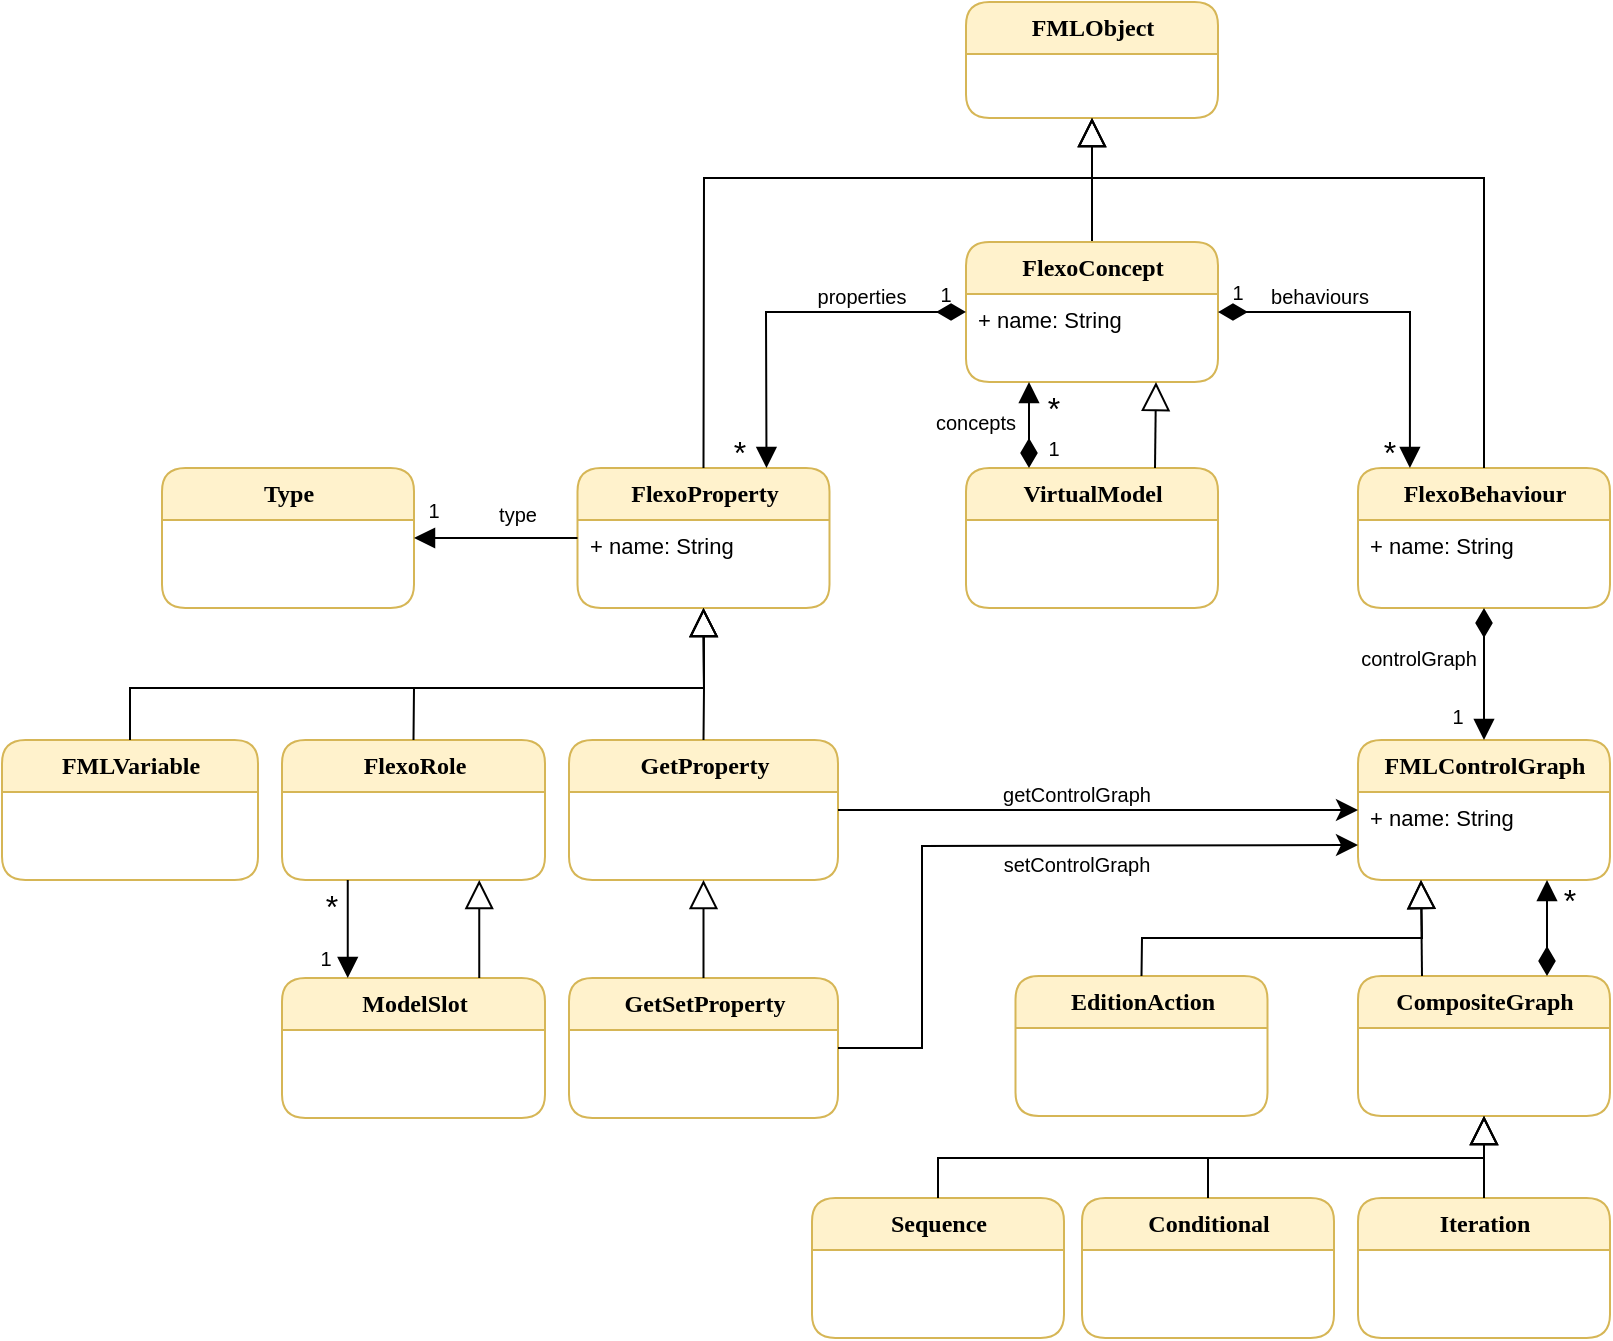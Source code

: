 <mxfile version="15.2.9" type="github">
  <diagram id="sEFRr4wUanCQYCdafpWD" name="Page-1">
    <mxGraphModel dx="2084" dy="1862" grid="1" gridSize="10" guides="1" tooltips="1" connect="1" arrows="1" fold="1" page="1" pageScale="1" pageWidth="850" pageHeight="1100" math="0" shadow="0">
      <root>
        <mxCell id="0" />
        <mxCell id="1" parent="0" />
        <mxCell id="y19e_6FGH_JvGNeWYl3u-1" value="&lt;font style=&quot;font-size: 12px&quot;&gt;&lt;b&gt;FMLObject&lt;/b&gt;&lt;/font&gt;" style="swimlane;html=1;fontStyle=0;childLayout=stackLayout;horizontal=1;startSize=26;fillColor=#fff2cc;horizontalStack=0;resizeParent=1;resizeLast=0;collapsible=1;marginBottom=0;swimlaneFillColor=#ffffff;rounded=1;shadow=0;comic=0;labelBackgroundColor=none;strokeWidth=1;fontFamily=Verdana;fontSize=10;align=center;strokeColor=#d6b656;sketch=0;swimlaneLine=1;glass=0;" parent="1" vertex="1">
          <mxGeometry x="-38" y="-1080" width="126" height="58" as="geometry" />
        </mxCell>
        <mxCell id="y19e_6FGH_JvGNeWYl3u-2" value="" style="endArrow=block;endSize=12;endFill=0;html=1;exitX=0.5;exitY=0;exitDx=0;exitDy=0;rounded=0;" parent="1" source="y19e_6FGH_JvGNeWYl3u-3" target="y19e_6FGH_JvGNeWYl3u-1" edge="1">
          <mxGeometry width="160" relative="1" as="geometry">
            <mxPoint x="-259" y="-620" as="sourcePoint" />
            <mxPoint x="-84" y="-682" as="targetPoint" />
          </mxGeometry>
        </mxCell>
        <mxCell id="y19e_6FGH_JvGNeWYl3u-3" value="&lt;font style=&quot;font-size: 12px&quot;&gt;&lt;b&gt;FlexoConcept&lt;/b&gt;&lt;/font&gt;" style="swimlane;html=1;fontStyle=0;childLayout=stackLayout;horizontal=1;startSize=26;fillColor=#fff2cc;horizontalStack=0;resizeParent=1;resizeLast=0;collapsible=1;marginBottom=0;swimlaneFillColor=#ffffff;rounded=1;shadow=0;comic=0;labelBackgroundColor=none;strokeWidth=1;fontFamily=Verdana;fontSize=10;align=center;strokeColor=#d6b656;" parent="1" vertex="1">
          <mxGeometry x="-38" y="-960" width="126" height="70" as="geometry" />
        </mxCell>
        <mxCell id="y19e_6FGH_JvGNeWYl3u-4" value="+ name: String" style="text;html=1;strokeColor=none;fillColor=none;align=left;verticalAlign=top;spacingLeft=4;spacingRight=4;whiteSpace=wrap;overflow=hidden;rotatable=0;points=[[0,0.5],[1,0.5]];portConstraint=eastwest;fontSize=11;" parent="y19e_6FGH_JvGNeWYl3u-3" vertex="1">
          <mxGeometry y="26" width="126" height="18" as="geometry" />
        </mxCell>
        <mxCell id="y19e_6FGH_JvGNeWYl3u-5" value="&lt;font style=&quot;font-size: 12px&quot;&gt;&lt;b&gt;FlexoProperty&lt;/b&gt;&lt;/font&gt;" style="swimlane;html=1;fontStyle=0;childLayout=stackLayout;horizontal=1;startSize=26;fillColor=#fff2cc;horizontalStack=0;resizeParent=1;resizeLast=0;collapsible=1;marginBottom=0;swimlaneFillColor=#ffffff;rounded=1;shadow=0;comic=0;labelBackgroundColor=none;strokeWidth=1;fontFamily=Verdana;fontSize=10;align=center;strokeColor=#d6b656;" parent="1" vertex="1">
          <mxGeometry x="-232.25" y="-847" width="126" height="70" as="geometry" />
        </mxCell>
        <mxCell id="y19e_6FGH_JvGNeWYl3u-6" value="+ name: String" style="text;html=1;strokeColor=none;fillColor=none;align=left;verticalAlign=top;spacingLeft=4;spacingRight=4;whiteSpace=wrap;overflow=hidden;rotatable=0;points=[[0,0.5],[1,0.5]];portConstraint=eastwest;fontSize=11;" parent="y19e_6FGH_JvGNeWYl3u-5" vertex="1">
          <mxGeometry y="26" width="126" height="18" as="geometry" />
        </mxCell>
        <mxCell id="y19e_6FGH_JvGNeWYl3u-7" value="" style="endArrow=block;html=1;fontSize=10;entryX=0.75;entryY=0;entryDx=0;entryDy=0;exitX=0;exitY=0.5;exitDx=0;exitDy=0;endFill=1;endSize=8;startArrow=diamondThin;startFill=1;startSize=12;rounded=0;" parent="1" source="y19e_6FGH_JvGNeWYl3u-4" target="y19e_6FGH_JvGNeWYl3u-5" edge="1">
          <mxGeometry width="50" height="50" relative="1" as="geometry">
            <mxPoint x="-112" y="-790" as="sourcePoint" />
            <mxPoint x="-62" y="-840" as="targetPoint" />
            <Array as="points">
              <mxPoint x="-138" y="-925" />
            </Array>
          </mxGeometry>
        </mxCell>
        <mxCell id="y19e_6FGH_JvGNeWYl3u-8" value="&lt;font style=&quot;font-size: 16px&quot;&gt;*&lt;/font&gt;" style="text;html=1;strokeColor=none;fillColor=none;align=center;verticalAlign=middle;whiteSpace=wrap;rounded=0;fontSize=10;" parent="1" vertex="1">
          <mxGeometry x="-156" y="-865" width="10" height="20" as="geometry" />
        </mxCell>
        <mxCell id="y19e_6FGH_JvGNeWYl3u-9" value="1" style="text;html=1;strokeColor=none;fillColor=none;align=center;verticalAlign=middle;whiteSpace=wrap;rounded=0;fontSize=10;" parent="1" vertex="1">
          <mxGeometry x="-58" y="-944" width="20" height="20" as="geometry" />
        </mxCell>
        <mxCell id="y19e_6FGH_JvGNeWYl3u-10" value="properties" style="text;html=1;strokeColor=none;fillColor=none;align=center;verticalAlign=middle;whiteSpace=wrap;rounded=0;fontSize=10;" parent="1" vertex="1">
          <mxGeometry x="-120" y="-943" width="60" height="20" as="geometry" />
        </mxCell>
        <mxCell id="y19e_6FGH_JvGNeWYl3u-11" value="&lt;font style=&quot;font-size: 12px&quot;&gt;&lt;b&gt;Type&lt;/b&gt;&lt;/font&gt;" style="swimlane;html=1;fontStyle=0;childLayout=stackLayout;horizontal=1;startSize=26;fillColor=#fff2cc;horizontalStack=0;resizeParent=1;resizeLast=0;collapsible=1;marginBottom=0;swimlaneFillColor=#ffffff;rounded=1;shadow=0;comic=0;labelBackgroundColor=none;strokeWidth=1;fontFamily=Verdana;fontSize=10;align=center;strokeColor=#d6b656;" parent="1" vertex="1">
          <mxGeometry x="-440" y="-847" width="126" height="70" as="geometry" />
        </mxCell>
        <mxCell id="y19e_6FGH_JvGNeWYl3u-12" value="" style="endArrow=block;html=1;fontSize=10;entryX=1;entryY=0.5;entryDx=0;entryDy=0;exitX=0;exitY=0.5;exitDx=0;exitDy=0;endFill=1;rounded=0;startSize=6;endSize=8;" parent="1" source="y19e_6FGH_JvGNeWYl3u-6" target="y19e_6FGH_JvGNeWYl3u-11" edge="1">
          <mxGeometry width="50" height="50" relative="1" as="geometry">
            <mxPoint x="-302" y="-833" as="sourcePoint" />
            <mxPoint x="-406" y="-833" as="targetPoint" />
          </mxGeometry>
        </mxCell>
        <mxCell id="y19e_6FGH_JvGNeWYl3u-13" value="type" style="text;html=1;strokeColor=none;fillColor=none;align=center;verticalAlign=middle;whiteSpace=wrap;rounded=0;fontSize=10;" parent="1" vertex="1">
          <mxGeometry x="-292.25" y="-834" width="60" height="20" as="geometry" />
        </mxCell>
        <mxCell id="y19e_6FGH_JvGNeWYl3u-17" value="&lt;font style=&quot;font-size: 12px&quot;&gt;&lt;b&gt;FMLVariable&lt;/b&gt;&lt;/font&gt;" style="swimlane;html=1;fontStyle=0;childLayout=stackLayout;horizontal=1;startSize=26;fillColor=#fff2cc;horizontalStack=0;resizeParent=1;resizeLast=0;collapsible=1;marginBottom=0;swimlaneFillColor=#ffffff;rounded=1;shadow=0;comic=0;labelBackgroundColor=none;strokeWidth=1;fontFamily=Verdana;fontSize=10;align=center;strokeColor=#d6b656;" parent="1" vertex="1">
          <mxGeometry x="-520" y="-711" width="128" height="70" as="geometry" />
        </mxCell>
        <mxCell id="y19e_6FGH_JvGNeWYl3u-19" value="&lt;font style=&quot;font-size: 12px&quot;&gt;&lt;b&gt;FlexoRole&lt;/b&gt;&lt;/font&gt;" style="swimlane;html=1;fontStyle=0;childLayout=stackLayout;horizontal=1;startSize=26;fillColor=#fff2cc;horizontalStack=0;resizeParent=1;resizeLast=0;collapsible=1;marginBottom=0;swimlaneFillColor=#ffffff;rounded=1;shadow=0;comic=0;labelBackgroundColor=none;strokeWidth=1;fontFamily=Verdana;fontSize=10;align=center;strokeColor=#d6b656;" parent="1" vertex="1">
          <mxGeometry x="-380" y="-711" width="131.5" height="70" as="geometry" />
        </mxCell>
        <mxCell id="y19e_6FGH_JvGNeWYl3u-21" value="&lt;font style=&quot;font-size: 12px&quot;&gt;&lt;b&gt;GetProperty&lt;/b&gt;&lt;/font&gt;" style="swimlane;html=1;fontStyle=0;childLayout=stackLayout;horizontal=1;startSize=26;fillColor=#fff2cc;horizontalStack=0;resizeParent=1;resizeLast=0;collapsible=1;marginBottom=0;swimlaneFillColor=#ffffff;rounded=1;shadow=0;comic=0;labelBackgroundColor=none;strokeWidth=1;fontFamily=Verdana;fontSize=10;align=center;strokeColor=#d6b656;" parent="1" vertex="1">
          <mxGeometry x="-236.5" y="-711" width="134.5" height="70" as="geometry" />
        </mxCell>
        <mxCell id="y19e_6FGH_JvGNeWYl3u-22" value="&lt;font style=&quot;font-size: 12px&quot;&gt;&lt;b&gt;GetSetProperty&lt;/b&gt;&lt;/font&gt;" style="swimlane;html=1;fontStyle=0;childLayout=stackLayout;horizontal=1;startSize=26;fillColor=#fff2cc;horizontalStack=0;resizeParent=1;resizeLast=0;collapsible=1;marginBottom=0;swimlaneFillColor=#ffffff;rounded=1;shadow=0;comic=0;labelBackgroundColor=none;strokeWidth=1;fontFamily=Verdana;fontSize=10;align=center;strokeColor=#d6b656;" parent="1" vertex="1">
          <mxGeometry x="-236.5" y="-592" width="134.5" height="70" as="geometry" />
        </mxCell>
        <mxCell id="y19e_6FGH_JvGNeWYl3u-23" value="&lt;font style=&quot;font-size: 12px&quot;&gt;&lt;b&gt;VirtualModel&lt;/b&gt;&lt;/font&gt;" style="swimlane;html=1;fontStyle=0;childLayout=stackLayout;horizontal=1;startSize=26;fillColor=#fff2cc;horizontalStack=0;resizeParent=1;resizeLast=0;collapsible=1;marginBottom=0;swimlaneFillColor=#ffffff;rounded=1;shadow=0;comic=0;labelBackgroundColor=none;strokeWidth=1;fontFamily=Verdana;fontSize=10;align=center;strokeColor=#d6b656;" parent="1" vertex="1">
          <mxGeometry x="-38" y="-847" width="126" height="70" as="geometry" />
        </mxCell>
        <mxCell id="y19e_6FGH_JvGNeWYl3u-24" value="" style="endArrow=block;endSize=12;endFill=0;html=1;exitX=0.75;exitY=0;exitDx=0;exitDy=0;rounded=0;" parent="1" source="y19e_6FGH_JvGNeWYl3u-23" edge="1">
          <mxGeometry width="160" relative="1" as="geometry">
            <mxPoint x="35" y="-950" as="sourcePoint" />
            <mxPoint x="57" y="-890" as="targetPoint" />
          </mxGeometry>
        </mxCell>
        <mxCell id="y19e_6FGH_JvGNeWYl3u-25" value="" style="endArrow=block;html=1;fontSize=10;entryX=0.25;entryY=1;entryDx=0;entryDy=0;exitX=0.25;exitY=0;exitDx=0;exitDy=0;endFill=1;endSize=8;startArrow=diamondThin;startFill=1;startSize=12;" parent="1" source="y19e_6FGH_JvGNeWYl3u-23" target="y19e_6FGH_JvGNeWYl3u-3" edge="1">
          <mxGeometry width="50" height="50" relative="1" as="geometry">
            <mxPoint x="-34" y="-863" as="sourcePoint" />
            <mxPoint x="-138" y="-863" as="targetPoint" />
          </mxGeometry>
        </mxCell>
        <mxCell id="y19e_6FGH_JvGNeWYl3u-26" value="1" style="text;html=1;strokeColor=none;fillColor=none;align=center;verticalAlign=middle;whiteSpace=wrap;rounded=0;fontSize=10;" parent="1" vertex="1">
          <mxGeometry x="-4" y="-867" width="20" height="20" as="geometry" />
        </mxCell>
        <mxCell id="y19e_6FGH_JvGNeWYl3u-27" value="&lt;font style=&quot;font-size: 16px&quot;&gt;*&lt;/font&gt;" style="text;html=1;strokeColor=none;fillColor=none;align=center;verticalAlign=middle;whiteSpace=wrap;rounded=0;fontSize=10;" parent="1" vertex="1">
          <mxGeometry x="1" y="-887" width="10" height="20" as="geometry" />
        </mxCell>
        <mxCell id="y19e_6FGH_JvGNeWYl3u-33" value="" style="endArrow=block;endSize=12;endFill=0;html=1;exitX=0.5;exitY=0;exitDx=0;exitDy=0;rounded=0;entryX=0.5;entryY=1;entryDx=0;entryDy=0;" parent="1" source="y19e_6FGH_JvGNeWYl3u-17" target="y19e_6FGH_JvGNeWYl3u-5" edge="1">
          <mxGeometry width="160" relative="1" as="geometry">
            <mxPoint x="-747" y="-707" as="sourcePoint" />
            <mxPoint x="-229" y="-767" as="targetPoint" />
            <Array as="points">
              <mxPoint x="-456" y="-737" />
              <mxPoint x="-169" y="-737" />
            </Array>
          </mxGeometry>
        </mxCell>
        <mxCell id="y19e_6FGH_JvGNeWYl3u-34" value="" style="endArrow=block;endSize=12;endFill=0;html=1;exitX=0.5;exitY=0;exitDx=0;exitDy=0;rounded=0;entryX=0.5;entryY=1;entryDx=0;entryDy=0;" parent="1" source="y19e_6FGH_JvGNeWYl3u-19" target="y19e_6FGH_JvGNeWYl3u-5" edge="1">
          <mxGeometry width="160" relative="1" as="geometry">
            <mxPoint x="-608" y="-707" as="sourcePoint" />
            <mxPoint x="-192" y="-767" as="targetPoint" />
            <Array as="points">
              <mxPoint x="-314" y="-737" />
              <mxPoint x="-169" y="-737" />
            </Array>
          </mxGeometry>
        </mxCell>
        <mxCell id="y19e_6FGH_JvGNeWYl3u-36" value="" style="endArrow=block;endSize=12;endFill=0;html=1;exitX=0.5;exitY=0;exitDx=0;exitDy=0;rounded=0;entryX=0.5;entryY=1;entryDx=0;entryDy=0;" parent="1" source="y19e_6FGH_JvGNeWYl3u-21" target="y19e_6FGH_JvGNeWYl3u-5" edge="1">
          <mxGeometry width="160" relative="1" as="geometry">
            <mxPoint x="-313.5" y="-707" as="sourcePoint" />
            <mxPoint x="-229" y="-767" as="targetPoint" />
            <Array as="points">
              <mxPoint x="-169" y="-737" />
            </Array>
          </mxGeometry>
        </mxCell>
        <mxCell id="y19e_6FGH_JvGNeWYl3u-37" value="" style="endArrow=block;endSize=12;endFill=0;html=1;exitX=0.5;exitY=0;exitDx=0;exitDy=0;rounded=0;entryX=0.5;entryY=1;entryDx=0;entryDy=0;" parent="1" source="y19e_6FGH_JvGNeWYl3u-22" target="y19e_6FGH_JvGNeWYl3u-21" edge="1">
          <mxGeometry width="160" relative="1" as="geometry">
            <mxPoint x="-159.25" y="-701" as="sourcePoint" />
            <mxPoint x="-229" y="-761" as="targetPoint" />
          </mxGeometry>
        </mxCell>
        <mxCell id="y19e_6FGH_JvGNeWYl3u-38" value="&lt;div&gt;&lt;font style=&quot;font-size: 12px&quot;&gt;&lt;b&gt;ModelSlot&lt;/b&gt;&lt;/font&gt;&lt;/div&gt;" style="swimlane;html=1;fontStyle=0;childLayout=stackLayout;horizontal=1;startSize=26;fillColor=#fff2cc;horizontalStack=0;resizeParent=1;resizeLast=0;collapsible=1;marginBottom=0;swimlaneFillColor=#ffffff;rounded=1;shadow=0;comic=0;labelBackgroundColor=none;strokeWidth=1;fontFamily=Verdana;fontSize=10;align=center;strokeColor=#d6b656;" parent="1" vertex="1">
          <mxGeometry x="-380" y="-592" width="131.5" height="70" as="geometry" />
        </mxCell>
        <mxCell id="y19e_6FGH_JvGNeWYl3u-39" value="" style="endArrow=block;endSize=12;endFill=0;html=1;exitX=0.75;exitY=0;exitDx=0;exitDy=0;rounded=0;entryX=0.75;entryY=1;entryDx=0;entryDy=0;" parent="1" source="y19e_6FGH_JvGNeWYl3u-38" target="y19e_6FGH_JvGNeWYl3u-19" edge="1">
          <mxGeometry width="160" relative="1" as="geometry">
            <mxPoint x="-304.25" y="-701" as="sourcePoint" />
            <mxPoint x="-330" y="-621" as="targetPoint" />
          </mxGeometry>
        </mxCell>
        <mxCell id="y19e_6FGH_JvGNeWYl3u-40" value="&lt;font style=&quot;font-size: 12px&quot;&gt;&lt;b&gt;FlexoBehaviour&lt;/b&gt;&lt;/font&gt;" style="swimlane;html=1;fontStyle=0;childLayout=stackLayout;horizontal=1;startSize=26;fillColor=#fff2cc;horizontalStack=0;resizeParent=1;resizeLast=0;collapsible=1;marginBottom=0;swimlaneFillColor=#ffffff;rounded=1;shadow=0;comic=0;labelBackgroundColor=none;strokeWidth=1;fontFamily=Verdana;fontSize=10;align=center;strokeColor=#d6b656;" parent="1" vertex="1">
          <mxGeometry x="158" y="-847" width="126" height="70" as="geometry" />
        </mxCell>
        <mxCell id="y19e_6FGH_JvGNeWYl3u-41" value="+ name: String" style="text;html=1;strokeColor=none;fillColor=none;align=left;verticalAlign=top;spacingLeft=4;spacingRight=4;whiteSpace=wrap;overflow=hidden;rotatable=0;points=[[0,0.5],[1,0.5]];portConstraint=eastwest;fontSize=11;" parent="y19e_6FGH_JvGNeWYl3u-40" vertex="1">
          <mxGeometry y="26" width="126" height="18" as="geometry" />
        </mxCell>
        <mxCell id="y19e_6FGH_JvGNeWYl3u-42" value="" style="endArrow=block;html=1;fontSize=10;entryX=0.206;entryY=0;entryDx=0;entryDy=0;exitX=1;exitY=0.5;exitDx=0;exitDy=0;endFill=1;endSize=8;startArrow=diamondThin;startFill=1;startSize=12;entryPerimeter=0;rounded=0;" parent="1" source="y19e_6FGH_JvGNeWYl3u-4" target="y19e_6FGH_JvGNeWYl3u-40" edge="1">
          <mxGeometry width="50" height="50" relative="1" as="geometry">
            <mxPoint x="192" y="-843" as="sourcePoint" />
            <mxPoint x="88" y="-843" as="targetPoint" />
            <Array as="points">
              <mxPoint x="184" y="-925" />
            </Array>
          </mxGeometry>
        </mxCell>
        <mxCell id="y19e_6FGH_JvGNeWYl3u-43" value="&lt;font style=&quot;font-size: 16px&quot;&gt;*&lt;/font&gt;" style="text;html=1;strokeColor=none;fillColor=none;align=center;verticalAlign=middle;whiteSpace=wrap;rounded=0;fontSize=10;" parent="1" vertex="1">
          <mxGeometry x="169" y="-861" width="10" height="12" as="geometry" />
        </mxCell>
        <mxCell id="y19e_6FGH_JvGNeWYl3u-44" value="1" style="text;html=1;strokeColor=none;fillColor=none;align=center;verticalAlign=middle;whiteSpace=wrap;rounded=0;fontSize=10;" parent="1" vertex="1">
          <mxGeometry x="88" y="-945" width="20" height="20" as="geometry" />
        </mxCell>
        <mxCell id="y19e_6FGH_JvGNeWYl3u-45" value="behaviours" style="text;html=1;strokeColor=none;fillColor=none;align=center;verticalAlign=middle;whiteSpace=wrap;rounded=0;fontSize=10;" parent="1" vertex="1">
          <mxGeometry x="109" y="-943" width="60" height="20" as="geometry" />
        </mxCell>
        <mxCell id="y19e_6FGH_JvGNeWYl3u-46" value="&lt;font style=&quot;font-size: 12px&quot;&gt;&lt;b&gt;FMLControlGraph&lt;/b&gt;&lt;/font&gt;" style="swimlane;html=1;fontStyle=0;childLayout=stackLayout;horizontal=1;startSize=26;fillColor=#fff2cc;horizontalStack=0;resizeParent=1;resizeLast=0;collapsible=1;marginBottom=0;swimlaneFillColor=#ffffff;rounded=1;shadow=0;comic=0;labelBackgroundColor=none;strokeWidth=1;fontFamily=Verdana;fontSize=10;align=center;strokeColor=#d6b656;" parent="1" vertex="1">
          <mxGeometry x="158" y="-711" width="126" height="70" as="geometry" />
        </mxCell>
        <mxCell id="y19e_6FGH_JvGNeWYl3u-47" value="+ name: String" style="text;html=1;strokeColor=none;fillColor=none;align=left;verticalAlign=top;spacingLeft=4;spacingRight=4;whiteSpace=wrap;overflow=hidden;rotatable=0;points=[[0,0.5],[1,0.5]];portConstraint=eastwest;fontSize=11;" parent="y19e_6FGH_JvGNeWYl3u-46" vertex="1">
          <mxGeometry y="26" width="126" height="18" as="geometry" />
        </mxCell>
        <mxCell id="y19e_6FGH_JvGNeWYl3u-48" value="" style="endArrow=block;html=1;fontSize=10;entryX=0.5;entryY=0;entryDx=0;entryDy=0;exitX=0.5;exitY=1;exitDx=0;exitDy=0;endFill=1;endSize=8;startArrow=diamondThin;startFill=1;startSize=12;" parent="1" source="y19e_6FGH_JvGNeWYl3u-40" target="y19e_6FGH_JvGNeWYl3u-46" edge="1">
          <mxGeometry width="50" height="50" relative="1" as="geometry">
            <mxPoint x="120.25" y="-841" as="sourcePoint" />
            <mxPoint x="120.25" y="-901" as="targetPoint" />
          </mxGeometry>
        </mxCell>
        <mxCell id="y19e_6FGH_JvGNeWYl3u-49" value="1" style="text;html=1;strokeColor=none;fillColor=none;align=center;verticalAlign=middle;whiteSpace=wrap;rounded=0;fontSize=10;" parent="1" vertex="1">
          <mxGeometry x="-314" y="-836" width="20" height="20" as="geometry" />
        </mxCell>
        <mxCell id="y19e_6FGH_JvGNeWYl3u-52" value="1" style="text;html=1;strokeColor=none;fillColor=none;align=center;verticalAlign=middle;whiteSpace=wrap;rounded=0;fontSize=10;" parent="1" vertex="1">
          <mxGeometry x="-368.5" y="-612" width="20" height="20" as="geometry" />
        </mxCell>
        <mxCell id="y19e_6FGH_JvGNeWYl3u-53" value="&lt;font style=&quot;font-size: 16px&quot;&gt;*&lt;/font&gt;" style="text;html=1;strokeColor=none;fillColor=none;align=center;verticalAlign=middle;whiteSpace=wrap;rounded=0;fontSize=10;" parent="1" vertex="1">
          <mxGeometry x="-360" y="-638" width="10" height="20" as="geometry" />
        </mxCell>
        <mxCell id="y19e_6FGH_JvGNeWYl3u-54" value="" style="endArrow=block;html=1;fontSize=10;exitX=0.25;exitY=1;exitDx=0;exitDy=0;endFill=1;rounded=0;startSize=6;endSize=8;entryX=0.25;entryY=0;entryDx=0;entryDy=0;" parent="1" source="y19e_6FGH_JvGNeWYl3u-19" target="y19e_6FGH_JvGNeWYl3u-38" edge="1">
          <mxGeometry width="50" height="50" relative="1" as="geometry">
            <mxPoint x="-478" y="-701" as="sourcePoint" />
            <mxPoint x="-478" y="-741" as="targetPoint" />
          </mxGeometry>
        </mxCell>
        <mxCell id="y19e_6FGH_JvGNeWYl3u-56" value="&lt;font style=&quot;font-size: 12px&quot;&gt;&lt;b&gt;EditionAction&lt;/b&gt;&lt;/font&gt;" style="swimlane;html=1;fontStyle=0;childLayout=stackLayout;horizontal=1;startSize=26;fillColor=#fff2cc;horizontalStack=0;resizeParent=1;resizeLast=0;collapsible=1;marginBottom=0;swimlaneFillColor=#ffffff;rounded=1;shadow=0;comic=0;labelBackgroundColor=none;strokeWidth=1;fontFamily=Verdana;fontSize=10;align=center;strokeColor=#d6b656;" parent="1" vertex="1">
          <mxGeometry x="-13.25" y="-593" width="126" height="70" as="geometry" />
        </mxCell>
        <mxCell id="y19e_6FGH_JvGNeWYl3u-57" value="&lt;font style=&quot;font-size: 12px&quot;&gt;&lt;b&gt;CompositeGraph&lt;/b&gt;&lt;/font&gt;" style="swimlane;html=1;fontStyle=0;childLayout=stackLayout;horizontal=1;startSize=26;fillColor=#fff2cc;horizontalStack=0;resizeParent=1;resizeLast=0;collapsible=1;marginBottom=0;swimlaneFillColor=#ffffff;rounded=1;shadow=0;comic=0;labelBackgroundColor=none;strokeWidth=1;fontFamily=Verdana;fontSize=10;align=center;strokeColor=#d6b656;" parent="1" vertex="1">
          <mxGeometry x="158" y="-593" width="126" height="70" as="geometry" />
        </mxCell>
        <mxCell id="y19e_6FGH_JvGNeWYl3u-58" value="" style="endArrow=block;endSize=12;endFill=0;html=1;rounded=0;entryX=0.25;entryY=1;entryDx=0;entryDy=0;" parent="1" target="y19e_6FGH_JvGNeWYl3u-46" edge="1">
          <mxGeometry width="160" relative="1" as="geometry">
            <mxPoint x="190" y="-593" as="sourcePoint" />
            <mxPoint x="208" y="-632" as="targetPoint" />
          </mxGeometry>
        </mxCell>
        <mxCell id="y19e_6FGH_JvGNeWYl3u-59" value="1" style="text;html=1;strokeColor=none;fillColor=none;align=center;verticalAlign=middle;whiteSpace=wrap;rounded=0;fontSize=10;" parent="1" vertex="1">
          <mxGeometry x="198" y="-733" width="20" height="20" as="geometry" />
        </mxCell>
        <mxCell id="y19e_6FGH_JvGNeWYl3u-60" value="" style="endArrow=block;html=1;fontSize=10;entryX=0.75;entryY=1;entryDx=0;entryDy=0;exitX=0.75;exitY=0;exitDx=0;exitDy=0;endFill=1;endSize=8;startArrow=diamondThin;startFill=1;startSize=12;" parent="1" source="y19e_6FGH_JvGNeWYl3u-57" target="y19e_6FGH_JvGNeWYl3u-46" edge="1">
          <mxGeometry width="50" height="50" relative="1" as="geometry">
            <mxPoint x="128" y="-602" as="sourcePoint" />
            <mxPoint x="128" y="-662" as="targetPoint" />
          </mxGeometry>
        </mxCell>
        <mxCell id="y19e_6FGH_JvGNeWYl3u-61" value="&lt;font style=&quot;font-size: 16px&quot;&gt;*&lt;/font&gt;" style="text;html=1;strokeColor=none;fillColor=none;align=center;verticalAlign=middle;whiteSpace=wrap;rounded=0;fontSize=10;" parent="1" vertex="1">
          <mxGeometry x="259" y="-641" width="10" height="20" as="geometry" />
        </mxCell>
        <mxCell id="y19e_6FGH_JvGNeWYl3u-62" value="&lt;font style=&quot;font-size: 12px&quot;&gt;&lt;b&gt;Iteration&lt;/b&gt;&lt;/font&gt;" style="swimlane;html=1;fontStyle=0;childLayout=stackLayout;horizontal=1;startSize=26;fillColor=#fff2cc;horizontalStack=0;resizeParent=1;resizeLast=0;collapsible=1;marginBottom=0;swimlaneFillColor=#ffffff;rounded=1;shadow=0;comic=0;labelBackgroundColor=none;strokeWidth=1;fontFamily=Verdana;fontSize=10;align=center;strokeColor=#d6b656;" parent="1" vertex="1">
          <mxGeometry x="158" y="-482" width="126" height="70" as="geometry" />
        </mxCell>
        <mxCell id="y19e_6FGH_JvGNeWYl3u-63" value="&lt;font style=&quot;font-size: 12px&quot;&gt;&lt;b&gt;Conditional&lt;/b&gt;&lt;/font&gt;" style="swimlane;html=1;fontStyle=0;childLayout=stackLayout;horizontal=1;startSize=26;fillColor=#fff2cc;horizontalStack=0;resizeParent=1;resizeLast=0;collapsible=1;marginBottom=0;swimlaneFillColor=#ffffff;rounded=1;shadow=0;comic=0;labelBackgroundColor=none;strokeWidth=1;fontFamily=Verdana;fontSize=10;align=center;strokeColor=#d6b656;" parent="1" vertex="1">
          <mxGeometry x="20" y="-482" width="126" height="70" as="geometry" />
        </mxCell>
        <mxCell id="y19e_6FGH_JvGNeWYl3u-64" value="&lt;font style=&quot;font-size: 12px&quot;&gt;&lt;b&gt;Sequence&lt;/b&gt;&lt;/font&gt;" style="swimlane;html=1;fontStyle=0;childLayout=stackLayout;horizontal=1;startSize=26;fillColor=#fff2cc;horizontalStack=0;resizeParent=1;resizeLast=0;collapsible=1;marginBottom=0;swimlaneFillColor=#ffffff;rounded=1;shadow=0;comic=0;labelBackgroundColor=none;strokeWidth=1;fontFamily=Verdana;fontSize=10;align=center;strokeColor=#d6b656;" parent="1" vertex="1">
          <mxGeometry x="-115" y="-482" width="126" height="70" as="geometry" />
        </mxCell>
        <mxCell id="y19e_6FGH_JvGNeWYl3u-65" value="" style="endArrow=block;endSize=12;endFill=0;html=1;exitX=0.5;exitY=0;exitDx=0;exitDy=0;rounded=0;entryX=0.5;entryY=1;entryDx=0;entryDy=0;" parent="1" source="y19e_6FGH_JvGNeWYl3u-62" target="y19e_6FGH_JvGNeWYl3u-57" edge="1">
          <mxGeometry width="160" relative="1" as="geometry">
            <mxPoint x="262.5" y="-583" as="sourcePoint" />
            <mxPoint x="238" y="-512" as="targetPoint" />
          </mxGeometry>
        </mxCell>
        <mxCell id="y19e_6FGH_JvGNeWYl3u-66" value="" style="endArrow=block;endSize=12;endFill=0;html=1;exitX=0.5;exitY=0;exitDx=0;exitDy=0;rounded=0;entryX=0.5;entryY=1;entryDx=0;entryDy=0;" parent="1" source="y19e_6FGH_JvGNeWYl3u-63" target="y19e_6FGH_JvGNeWYl3u-57" edge="1">
          <mxGeometry width="160" relative="1" as="geometry">
            <mxPoint x="231" y="-472" as="sourcePoint" />
            <mxPoint x="208" y="-502" as="targetPoint" />
            <Array as="points">
              <mxPoint x="83" y="-502" />
              <mxPoint x="221" y="-502" />
            </Array>
          </mxGeometry>
        </mxCell>
        <mxCell id="y19e_6FGH_JvGNeWYl3u-67" value="" style="endArrow=block;endSize=12;endFill=0;html=1;exitX=0.5;exitY=0;exitDx=0;exitDy=0;rounded=0;entryX=0.5;entryY=1;entryDx=0;entryDy=0;" parent="1" source="y19e_6FGH_JvGNeWYl3u-64" target="y19e_6FGH_JvGNeWYl3u-57" edge="1">
          <mxGeometry width="160" relative="1" as="geometry">
            <mxPoint x="114" y="-472" as="sourcePoint" />
            <mxPoint x="138" y="-502" as="targetPoint" />
            <Array as="points">
              <mxPoint x="-52" y="-502" />
              <mxPoint x="221" y="-502" />
            </Array>
          </mxGeometry>
        </mxCell>
        <mxCell id="y19e_6FGH_JvGNeWYl3u-68" value="" style="endArrow=block;endSize=12;endFill=0;html=1;rounded=0;exitX=0.5;exitY=0;exitDx=0;exitDy=0;entryX=0.25;entryY=1;entryDx=0;entryDy=0;" parent="1" source="y19e_6FGH_JvGNeWYl3u-56" target="y19e_6FGH_JvGNeWYl3u-46" edge="1">
          <mxGeometry width="160" relative="1" as="geometry">
            <mxPoint x="199.5" y="-583" as="sourcePoint" />
            <mxPoint x="138" y="-632" as="targetPoint" />
            <Array as="points">
              <mxPoint x="50" y="-612" />
              <mxPoint x="190" y="-612" />
            </Array>
          </mxGeometry>
        </mxCell>
        <mxCell id="y19e_6FGH_JvGNeWYl3u-70" value="" style="endArrow=block;endSize=12;endFill=0;html=1;exitX=0.5;exitY=0;exitDx=0;exitDy=0;rounded=0;entryX=0.5;entryY=1;entryDx=0;entryDy=0;" parent="1" source="y19e_6FGH_JvGNeWYl3u-40" target="y19e_6FGH_JvGNeWYl3u-1" edge="1">
          <mxGeometry width="160" relative="1" as="geometry">
            <mxPoint x="1" y="-950" as="sourcePoint" />
            <mxPoint x="1" y="-1000" as="targetPoint" />
            <Array as="points">
              <mxPoint x="221" y="-992" />
              <mxPoint x="25" y="-992" />
            </Array>
          </mxGeometry>
        </mxCell>
        <mxCell id="y19e_6FGH_JvGNeWYl3u-71" value="" style="endArrow=block;endSize=12;endFill=0;html=1;exitX=0.5;exitY=0;exitDx=0;exitDy=0;rounded=0;entryX=0.5;entryY=1;entryDx=0;entryDy=0;" parent="1" source="y19e_6FGH_JvGNeWYl3u-5" target="y19e_6FGH_JvGNeWYl3u-1" edge="1">
          <mxGeometry width="160" relative="1" as="geometry">
            <mxPoint x="231" y="-837" as="sourcePoint" />
            <mxPoint x="1" y="-1000" as="targetPoint" />
            <Array as="points">
              <mxPoint x="-169" y="-992" />
              <mxPoint x="25" y="-992" />
            </Array>
          </mxGeometry>
        </mxCell>
        <mxCell id="y19e_6FGH_JvGNeWYl3u-72" value="" style="endArrow=classic;html=1;fontSize=10;exitX=1;exitY=0.5;exitDx=0;exitDy=0;endFill=1;rounded=0;startSize=6;endSize=8;entryX=0;entryY=0.5;entryDx=0;entryDy=0;" parent="1" source="y19e_6FGH_JvGNeWYl3u-21" target="y19e_6FGH_JvGNeWYl3u-47" edge="1">
          <mxGeometry width="50" height="50" relative="1" as="geometry">
            <mxPoint x="-499.125" y="-701" as="sourcePoint" />
            <mxPoint x="-499" y="-882" as="targetPoint" />
          </mxGeometry>
        </mxCell>
        <mxCell id="y19e_6FGH_JvGNeWYl3u-73" value="" style="endArrow=classic;html=1;fontSize=10;exitX=1;exitY=0.5;exitDx=0;exitDy=0;endFill=1;rounded=0;startSize=6;endSize=8;entryX=0;entryY=0.75;entryDx=0;entryDy=0;" parent="1" source="y19e_6FGH_JvGNeWYl3u-22" target="y19e_6FGH_JvGNeWYl3u-46" edge="1">
          <mxGeometry width="50" height="50" relative="1" as="geometry">
            <mxPoint x="-92" y="-666" as="sourcePoint" />
            <mxPoint x="168" y="-666" as="targetPoint" />
            <Array as="points">
              <mxPoint x="-60" y="-557" />
              <mxPoint x="-60" y="-658" />
            </Array>
          </mxGeometry>
        </mxCell>
        <mxCell id="y19e_6FGH_JvGNeWYl3u-74" value="getControlGraph" style="text;html=1;strokeColor=none;fillColor=none;align=center;verticalAlign=middle;whiteSpace=wrap;rounded=0;fontSize=10;" parent="1" vertex="1">
          <mxGeometry x="-31" y="-694" width="97" height="20" as="geometry" />
        </mxCell>
        <mxCell id="y19e_6FGH_JvGNeWYl3u-75" value="setControlGraph" style="text;html=1;strokeColor=none;fillColor=none;align=center;verticalAlign=middle;whiteSpace=wrap;rounded=0;fontSize=10;" parent="1" vertex="1">
          <mxGeometry x="-31" y="-659" width="97" height="20" as="geometry" />
        </mxCell>
        <mxCell id="y19e_6FGH_JvGNeWYl3u-76" value="controlGraph" style="text;html=1;strokeColor=none;fillColor=none;align=center;verticalAlign=middle;whiteSpace=wrap;rounded=0;fontSize=10;" parent="1" vertex="1">
          <mxGeometry x="140" y="-762" width="97" height="20" as="geometry" />
        </mxCell>
        <mxCell id="y19e_6FGH_JvGNeWYl3u-77" value="concepts" style="text;html=1;strokeColor=none;fillColor=none;align=center;verticalAlign=middle;whiteSpace=wrap;rounded=0;fontSize=10;" parent="1" vertex="1">
          <mxGeometry x="-63" y="-880" width="60" height="20" as="geometry" />
        </mxCell>
      </root>
    </mxGraphModel>
  </diagram>
</mxfile>
